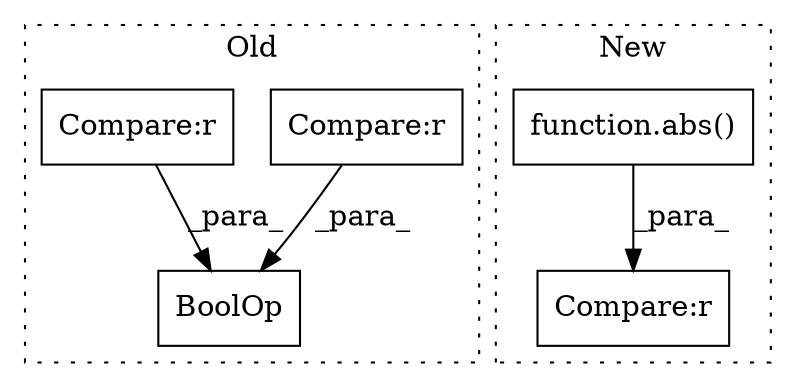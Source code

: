 digraph G {
subgraph cluster0 {
1 [label="BoolOp" a="72" s="8141" l="96" shape="box"];
3 [label="Compare:r" a="40" s="8141" l="46" shape="box"];
5 [label="Compare:r" a="40" s="8191" l="46" shape="box"];
label = "Old";
style="dotted";
}
subgraph cluster1 {
2 [label="function.abs()" a="75" s="8952,8988" l="4,1" shape="box"];
4 [label="Compare:r" a="40" s="8952" l="78" shape="box"];
label = "New";
style="dotted";
}
2 -> 4 [label="_para_"];
3 -> 1 [label="_para_"];
5 -> 1 [label="_para_"];
}